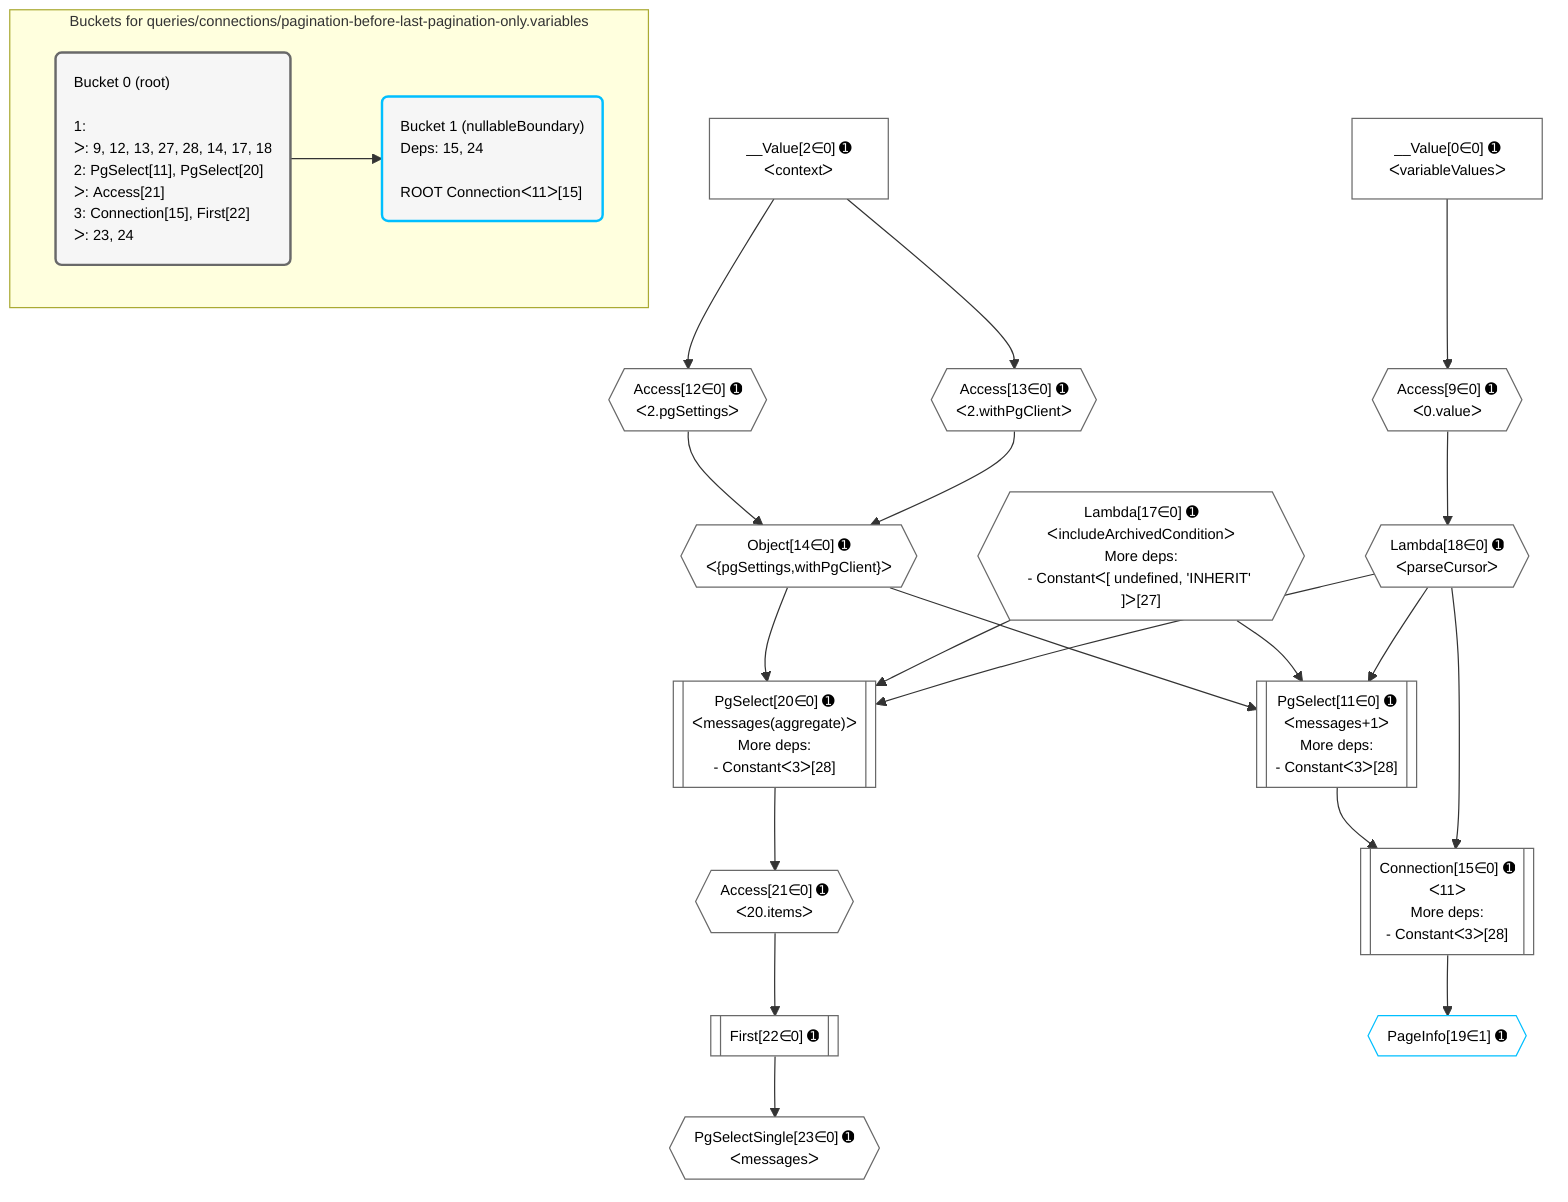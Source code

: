 %%{init: {'themeVariables': { 'fontSize': '12px'}}}%%
graph TD
    classDef path fill:#eee,stroke:#000,color:#000
    classDef plan fill:#fff,stroke-width:1px,color:#000
    classDef itemplan fill:#fff,stroke-width:2px,color:#000
    classDef unbatchedplan fill:#dff,stroke-width:1px,color:#000
    classDef sideeffectplan fill:#fcc,stroke-width:2px,color:#000
    classDef bucket fill:#f6f6f6,color:#000,stroke-width:2px,text-align:left

    subgraph "Buckets for queries/connections/pagination-before-last-pagination-only.variables"
    Bucket0("Bucket 0 (root)<br /><br />1: <br />ᐳ: 9, 12, 13, 27, 28, 14, 17, 18<br />2: PgSelect[11], PgSelect[20]<br />ᐳ: Access[21]<br />3: Connection[15], First[22]<br />ᐳ: 23, 24"):::bucket
    Bucket1("Bucket 1 (nullableBoundary)<br />Deps: 15, 24<br /><br />ROOT Connectionᐸ11ᐳ[15]"):::bucket
    end
    Bucket0 --> Bucket1

    %% plan dependencies
    PgSelect11[["PgSelect[11∈0] ➊<br />ᐸmessages+1ᐳ<br />More deps:<br />- Constantᐸ3ᐳ[28]"]]:::plan
    Object14{{"Object[14∈0] ➊<br />ᐸ{pgSettings,withPgClient}ᐳ"}}:::plan
    Lambda17{{"Lambda[17∈0] ➊<br />ᐸincludeArchivedConditionᐳ<br />More deps:<br />- Constantᐸ[ undefined, 'INHERIT' ]ᐳ[27]"}}:::plan
    Lambda18{{"Lambda[18∈0] ➊<br />ᐸparseCursorᐳ"}}:::plan
    Object14 & Lambda17 & Lambda18 --> PgSelect11
    PgSelect20[["PgSelect[20∈0] ➊<br />ᐸmessages(aggregate)ᐳ<br />More deps:<br />- Constantᐸ3ᐳ[28]"]]:::plan
    Object14 & Lambda17 & Lambda18 --> PgSelect20
    Connection15[["Connection[15∈0] ➊<br />ᐸ11ᐳ<br />More deps:<br />- Constantᐸ3ᐳ[28]"]]:::plan
    PgSelect11 & Lambda18 --> Connection15
    Access12{{"Access[12∈0] ➊<br />ᐸ2.pgSettingsᐳ"}}:::plan
    Access13{{"Access[13∈0] ➊<br />ᐸ2.withPgClientᐳ"}}:::plan
    Access12 & Access13 --> Object14
    Access9{{"Access[9∈0] ➊<br />ᐸ0.valueᐳ"}}:::plan
    __Value0["__Value[0∈0] ➊<br />ᐸvariableValuesᐳ"]:::plan
    __Value0 --> Access9
    __Value2["__Value[2∈0] ➊<br />ᐸcontextᐳ"]:::plan
    __Value2 --> Access12
    __Value2 --> Access13
    Access9 --> Lambda18
    Access21{{"Access[21∈0] ➊<br />ᐸ20.itemsᐳ"}}:::plan
    PgSelect20 --> Access21
    First22[["First[22∈0] ➊"]]:::plan
    Access21 --> First22
    PgSelectSingle23{{"PgSelectSingle[23∈0] ➊<br />ᐸmessagesᐳ"}}:::plan
    First22 --> PgSelectSingle23
    PageInfo19{{"PageInfo[19∈1] ➊"}}:::plan
    Connection15 --> PageInfo19

    %% define steps
    classDef bucket0 stroke:#696969
    class Bucket0,__Value0,__Value2,Access9,PgSelect11,Access12,Access13,Object14,Connection15,Lambda17,Lambda18,PgSelect20,Access21,First22,PgSelectSingle23 bucket0
    classDef bucket1 stroke:#00bfff
    class Bucket1,PageInfo19 bucket1